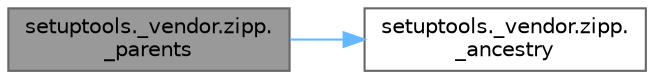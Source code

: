 digraph "setuptools._vendor.zipp._parents"
{
 // LATEX_PDF_SIZE
  bgcolor="transparent";
  edge [fontname=Helvetica,fontsize=10,labelfontname=Helvetica,labelfontsize=10];
  node [fontname=Helvetica,fontsize=10,shape=box,height=0.2,width=0.4];
  rankdir="LR";
  Node1 [id="Node000001",label="setuptools._vendor.zipp.\l_parents",height=0.2,width=0.4,color="gray40", fillcolor="grey60", style="filled", fontcolor="black",tooltip=" "];
  Node1 -> Node2 [id="edge1_Node000001_Node000002",color="steelblue1",style="solid",tooltip=" "];
  Node2 [id="Node000002",label="setuptools._vendor.zipp.\l_ancestry",height=0.2,width=0.4,color="grey40", fillcolor="white", style="filled",URL="$namespacesetuptools_1_1__vendor_1_1zipp.html#a879486159b0aee05626f1e055d945509",tooltip=" "];
}

